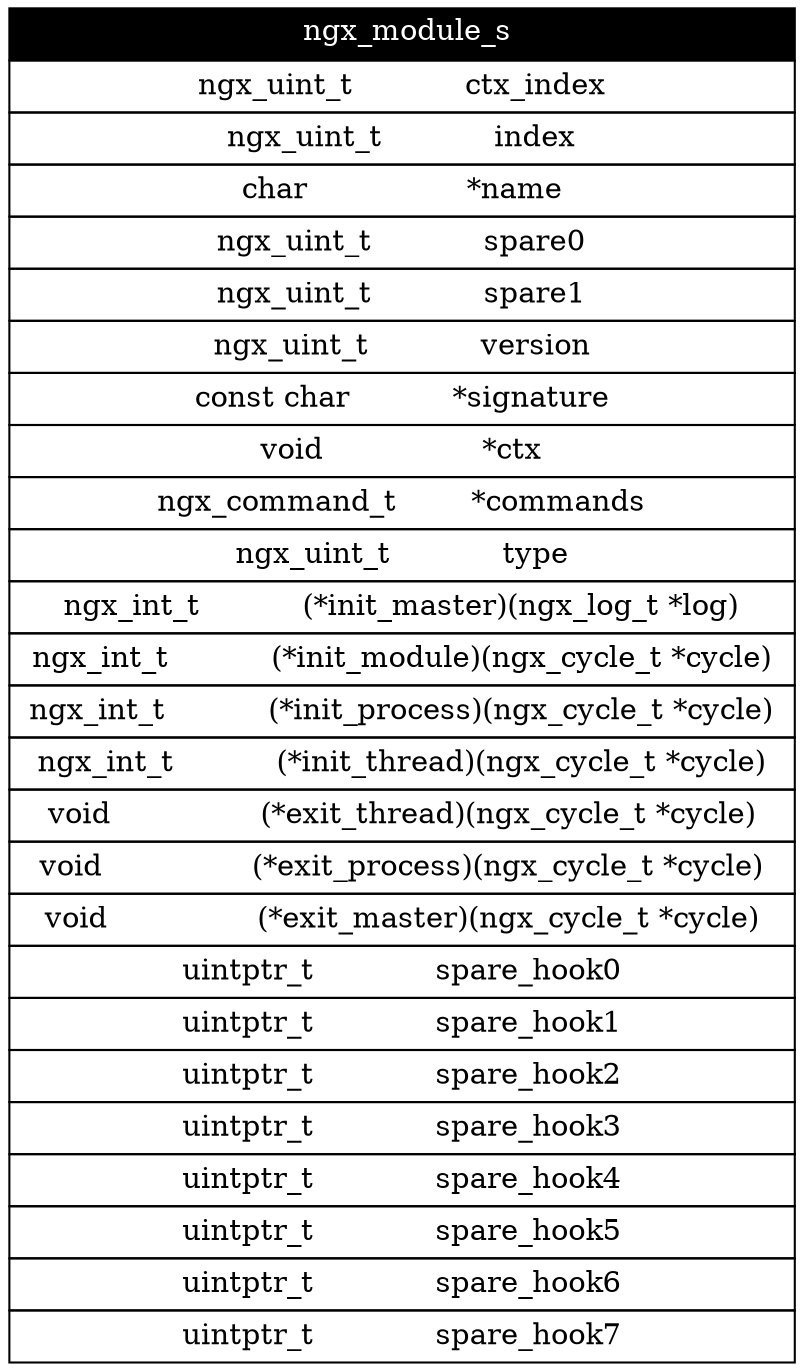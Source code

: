 digraph ngx_module {
    node [shape="none" margin=0]

    module [
        label=<<table border='0' cellspacing='0' cellborder='1' cellpadding='4'> 
            <tr> <td bgcolor="black"> <font color="white"> ngx_module_s </font></td> </tr>
            <tr> <td> ngx_uint_t            ctx_index </td> </tr>
            <tr> <td> ngx_uint_t            index </td> </tr>
            <tr> <td> char                 *name </td> </tr>
            <tr> <td> ngx_uint_t            spare0 </td> </tr>
            <tr> <td> ngx_uint_t            spare1 </td> </tr>
            <tr> <td> ngx_uint_t            version </td> </tr>
            <tr> <td> const char           *signature </td> </tr>
            <tr> <td> void                 *ctx </td> </tr>
            <tr> <td> ngx_command_t        *commands </td> </tr>
            <tr> <td> ngx_uint_t            type </td> </tr>
            <tr> <td> ngx_int_t           (*init_master)(ngx_log_t *log) </td> </tr>
            <tr> <td> ngx_int_t           (*init_module)(ngx_cycle_t *cycle) </td> </tr>
            <tr> <td> ngx_int_t           (*init_process)(ngx_cycle_t *cycle) </td> </tr>
            <tr> <td> ngx_int_t           (*init_thread)(ngx_cycle_t *cycle) </td> </tr>
            <tr> <td> void                (*exit_thread)(ngx_cycle_t *cycle) </td> </tr>
            <tr> <td> void                (*exit_process)(ngx_cycle_t *cycle) </td> </tr>
            <tr> <td> void                (*exit_master)(ngx_cycle_t *cycle) </td> </tr>
            <tr> <td> uintptr_t             spare_hook0 </td> </tr>
            <tr> <td> uintptr_t             spare_hook1 </td> </tr>
            <tr> <td> uintptr_t             spare_hook2 </td> </tr>
            <tr> <td> uintptr_t             spare_hook3 </td> </tr>
            <tr> <td> uintptr_t             spare_hook4 </td> </tr>
            <tr> <td> uintptr_t             spare_hook5 </td> </tr>
            <tr> <td> uintptr_t             spare_hook6 </td> </tr>
            <tr> <td> uintptr_t             spare_hook7 </td> </tr>
        </table>>
    ]

}
